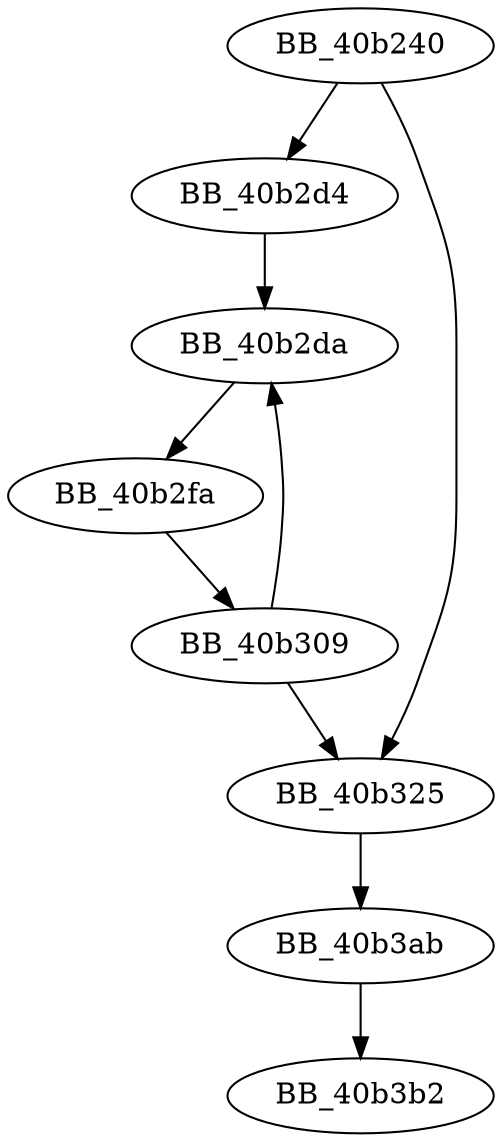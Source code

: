 DiGraph sub_40B240{
BB_40b240->BB_40b2d4
BB_40b240->BB_40b325
BB_40b2d4->BB_40b2da
BB_40b2da->BB_40b2fa
BB_40b2fa->BB_40b309
BB_40b309->BB_40b2da
BB_40b309->BB_40b325
BB_40b325->BB_40b3ab
BB_40b3ab->BB_40b3b2
}
